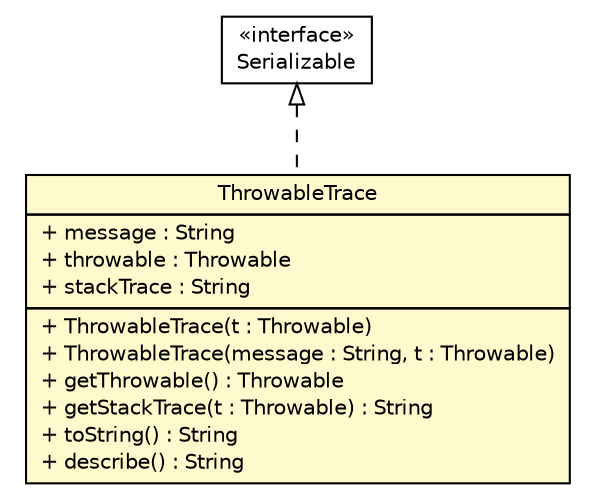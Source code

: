 #!/usr/local/bin/dot
#
# Class diagram 
# Generated by UMLGraph version R5_6 (http://www.umlgraph.org/)
#

digraph G {
	edge [fontname="Helvetica",fontsize=10,labelfontname="Helvetica",labelfontsize=10];
	node [fontname="Helvetica",fontsize=10,shape=plaintext];
	nodesep=0.25;
	ranksep=0.5;
	// sorcer.core.context.ThrowableTrace
	c358343 [label=<<table title="sorcer.core.context.ThrowableTrace" border="0" cellborder="1" cellspacing="0" cellpadding="2" port="p" bgcolor="lemonChiffon" href="./ThrowableTrace.html">
		<tr><td><table border="0" cellspacing="0" cellpadding="1">
<tr><td align="center" balign="center"> ThrowableTrace </td></tr>
		</table></td></tr>
		<tr><td><table border="0" cellspacing="0" cellpadding="1">
<tr><td align="left" balign="left"> + message : String </td></tr>
<tr><td align="left" balign="left"> + throwable : Throwable </td></tr>
<tr><td align="left" balign="left"> + stackTrace : String </td></tr>
		</table></td></tr>
		<tr><td><table border="0" cellspacing="0" cellpadding="1">
<tr><td align="left" balign="left"> + ThrowableTrace(t : Throwable) </td></tr>
<tr><td align="left" balign="left"> + ThrowableTrace(message : String, t : Throwable) </td></tr>
<tr><td align="left" balign="left"> + getThrowable() : Throwable </td></tr>
<tr><td align="left" balign="left"> + getStackTrace(t : Throwable) : String </td></tr>
<tr><td align="left" balign="left"> + toString() : String </td></tr>
<tr><td align="left" balign="left"> + describe() : String </td></tr>
		</table></td></tr>
		</table>>, URL="./ThrowableTrace.html", fontname="Helvetica", fontcolor="black", fontsize=10.0];
	//sorcer.core.context.ThrowableTrace implements java.io.Serializable
	c358785:p -> c358343:p [dir=back,arrowtail=empty,style=dashed];
	// java.io.Serializable
	c358785 [label=<<table title="java.io.Serializable" border="0" cellborder="1" cellspacing="0" cellpadding="2" port="p" href="http://docs.oracle.com/javase/7/docs/api/java/io/Serializable.html">
		<tr><td><table border="0" cellspacing="0" cellpadding="1">
<tr><td align="center" balign="center"> &#171;interface&#187; </td></tr>
<tr><td align="center" balign="center"> Serializable </td></tr>
		</table></td></tr>
		</table>>, URL="http://docs.oracle.com/javase/7/docs/api/java/io/Serializable.html", fontname="Helvetica", fontcolor="black", fontsize=10.0];
}

